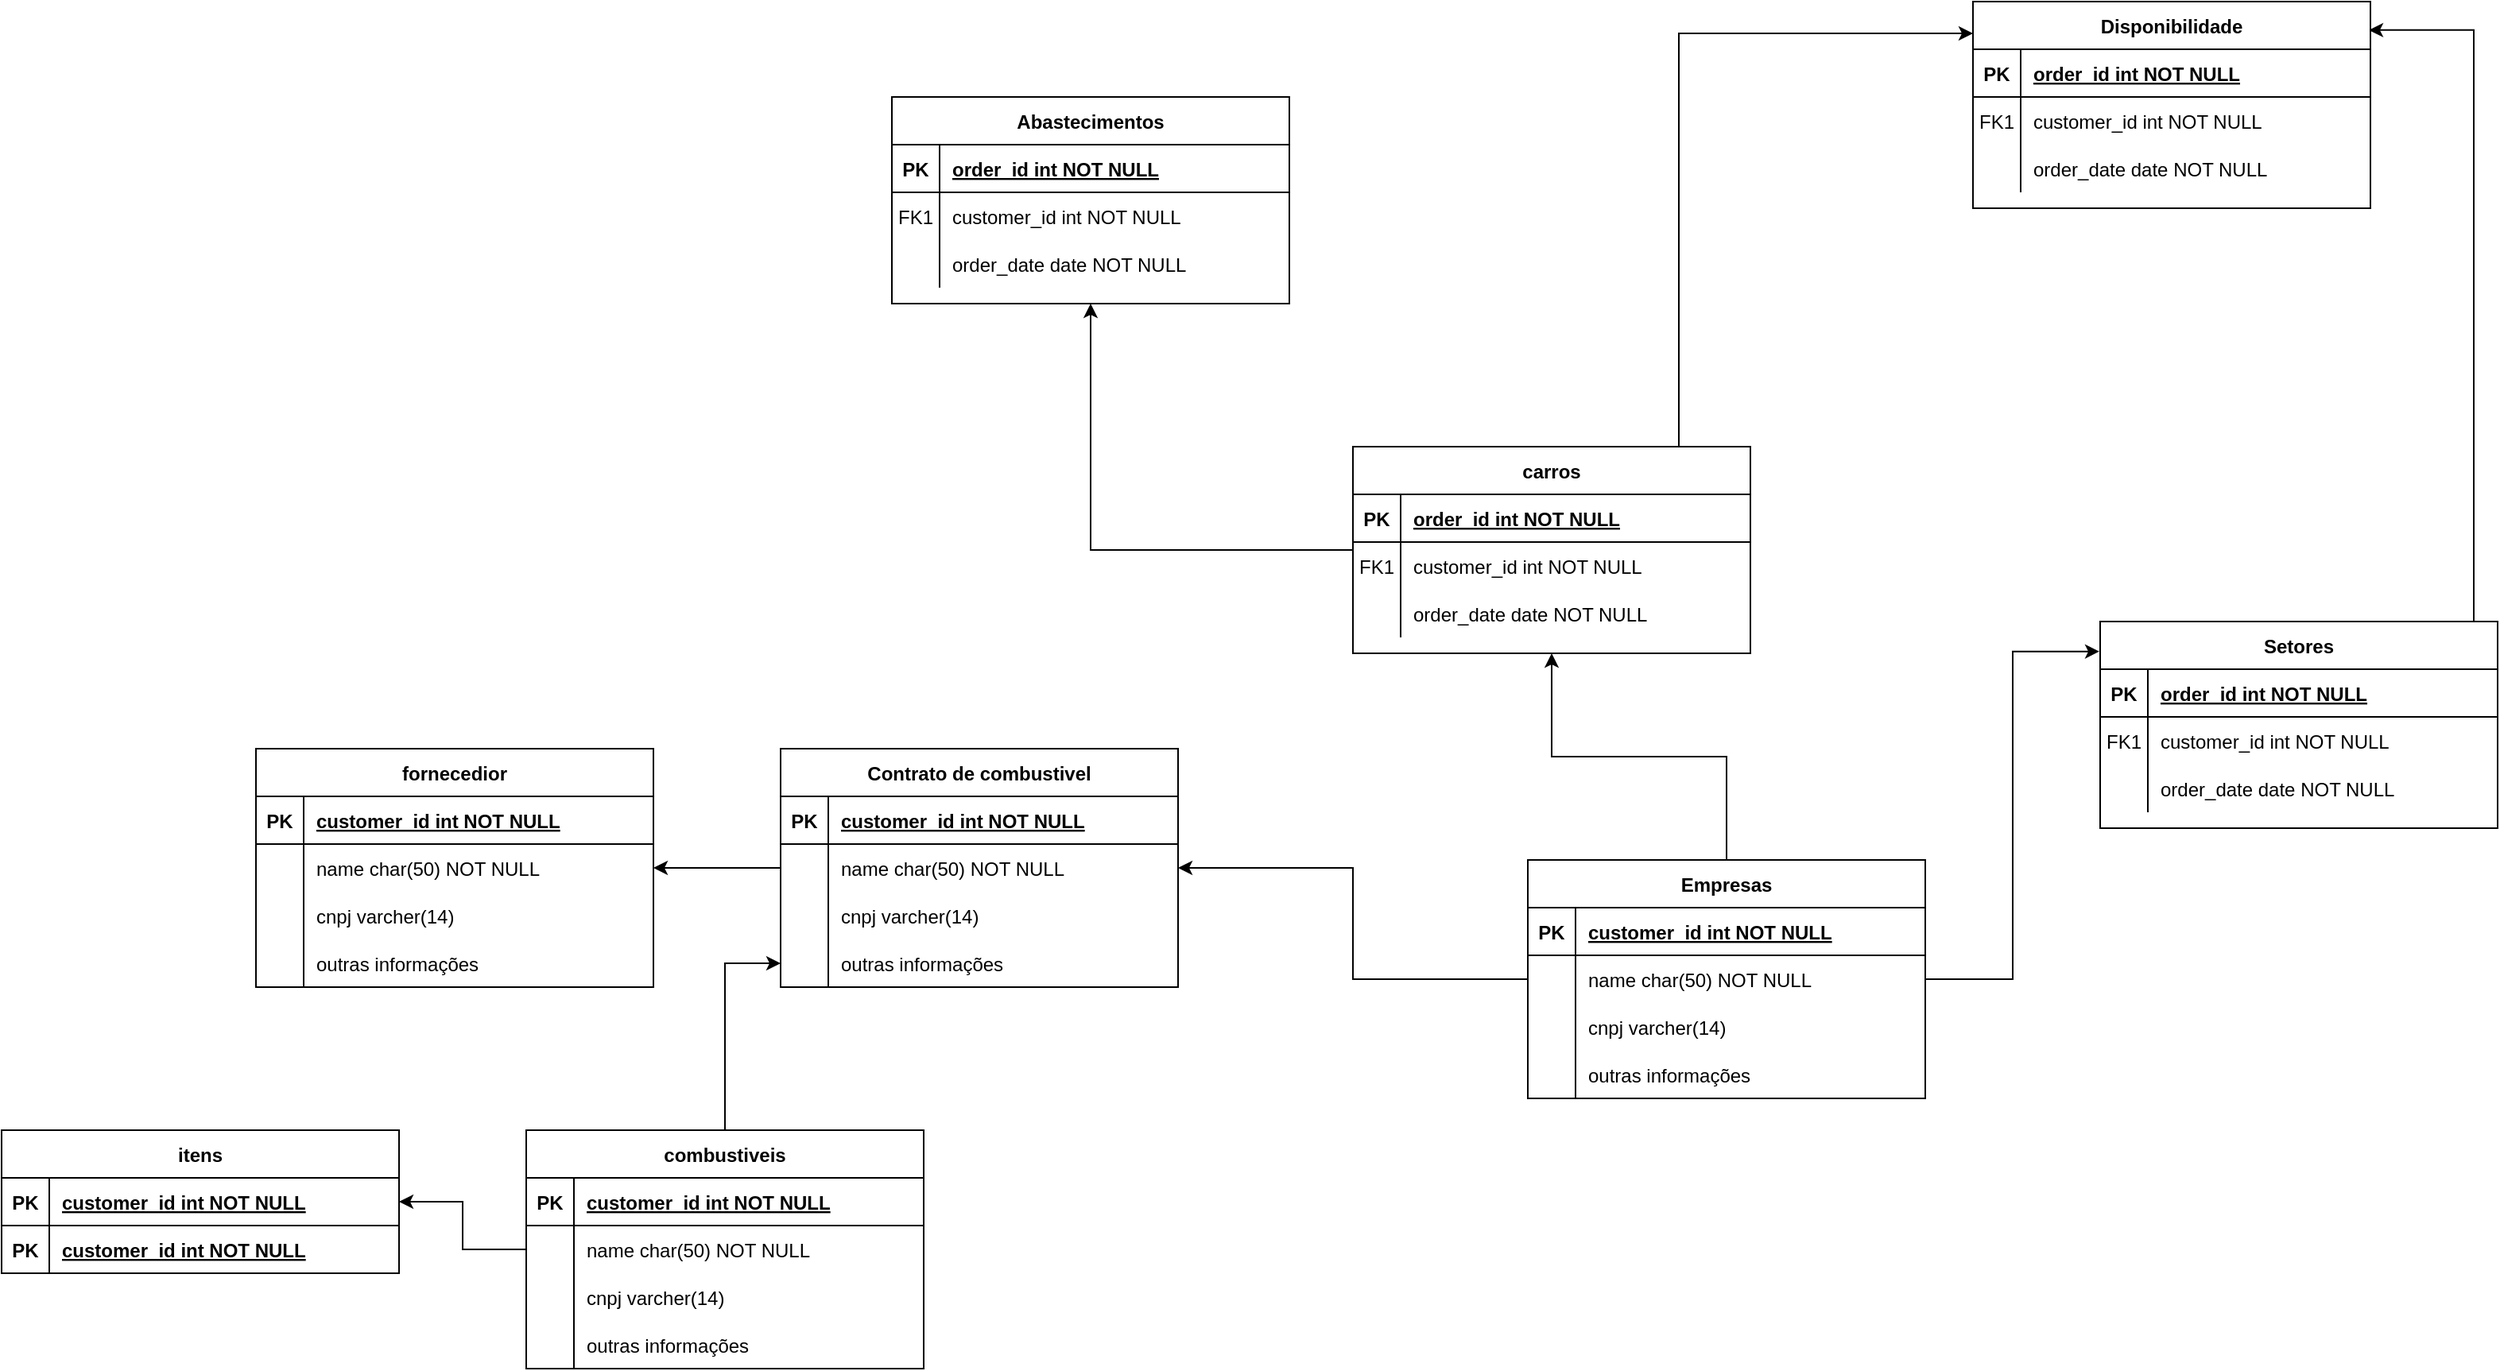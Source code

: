 <mxfile version="21.6.5" type="device">
  <diagram id="R2lEEEUBdFMjLlhIrx00" name="Page-1">
    <mxGraphModel dx="1722" dy="467" grid="1" gridSize="10" guides="1" tooltips="1" connect="1" arrows="1" fold="1" page="1" pageScale="1" pageWidth="850" pageHeight="1100" math="0" shadow="0" extFonts="Permanent Marker^https://fonts.googleapis.com/css?family=Permanent+Marker">
      <root>
        <mxCell id="0" />
        <mxCell id="1" parent="0" />
        <mxCell id="VkAJvDZH0SVFJSqNeJIF-37" style="edgeStyle=orthogonalEdgeStyle;rounded=0;orthogonalLoop=1;jettySize=auto;html=1;entryX=0.996;entryY=0.138;entryDx=0;entryDy=0;entryPerimeter=0;" parent="1" source="C-vyLk0tnHw3VtMMgP7b-2" target="VkAJvDZH0SVFJSqNeJIF-24" edge="1">
          <mxGeometry relative="1" as="geometry">
            <Array as="points">
              <mxPoint x="705" y="108" />
            </Array>
          </mxGeometry>
        </mxCell>
        <mxCell id="C-vyLk0tnHw3VtMMgP7b-2" value="Setores" style="shape=table;startSize=30;container=1;collapsible=1;childLayout=tableLayout;fixedRows=1;rowLines=0;fontStyle=1;align=center;resizeLast=1;" parent="1" vertex="1">
          <mxGeometry x="470" y="480" width="250" height="130" as="geometry" />
        </mxCell>
        <mxCell id="C-vyLk0tnHw3VtMMgP7b-3" value="" style="shape=partialRectangle;collapsible=0;dropTarget=0;pointerEvents=0;fillColor=none;points=[[0,0.5],[1,0.5]];portConstraint=eastwest;top=0;left=0;right=0;bottom=1;" parent="C-vyLk0tnHw3VtMMgP7b-2" vertex="1">
          <mxGeometry y="30" width="250" height="30" as="geometry" />
        </mxCell>
        <mxCell id="C-vyLk0tnHw3VtMMgP7b-4" value="PK" style="shape=partialRectangle;overflow=hidden;connectable=0;fillColor=none;top=0;left=0;bottom=0;right=0;fontStyle=1;" parent="C-vyLk0tnHw3VtMMgP7b-3" vertex="1">
          <mxGeometry width="30" height="30" as="geometry">
            <mxRectangle width="30" height="30" as="alternateBounds" />
          </mxGeometry>
        </mxCell>
        <mxCell id="C-vyLk0tnHw3VtMMgP7b-5" value="order_id int NOT NULL " style="shape=partialRectangle;overflow=hidden;connectable=0;fillColor=none;top=0;left=0;bottom=0;right=0;align=left;spacingLeft=6;fontStyle=5;" parent="C-vyLk0tnHw3VtMMgP7b-3" vertex="1">
          <mxGeometry x="30" width="220" height="30" as="geometry">
            <mxRectangle width="220" height="30" as="alternateBounds" />
          </mxGeometry>
        </mxCell>
        <mxCell id="C-vyLk0tnHw3VtMMgP7b-6" value="" style="shape=partialRectangle;collapsible=0;dropTarget=0;pointerEvents=0;fillColor=none;points=[[0,0.5],[1,0.5]];portConstraint=eastwest;top=0;left=0;right=0;bottom=0;" parent="C-vyLk0tnHw3VtMMgP7b-2" vertex="1">
          <mxGeometry y="60" width="250" height="30" as="geometry" />
        </mxCell>
        <mxCell id="C-vyLk0tnHw3VtMMgP7b-7" value="FK1" style="shape=partialRectangle;overflow=hidden;connectable=0;fillColor=none;top=0;left=0;bottom=0;right=0;" parent="C-vyLk0tnHw3VtMMgP7b-6" vertex="1">
          <mxGeometry width="30" height="30" as="geometry">
            <mxRectangle width="30" height="30" as="alternateBounds" />
          </mxGeometry>
        </mxCell>
        <mxCell id="C-vyLk0tnHw3VtMMgP7b-8" value="customer_id int NOT NULL" style="shape=partialRectangle;overflow=hidden;connectable=0;fillColor=none;top=0;left=0;bottom=0;right=0;align=left;spacingLeft=6;" parent="C-vyLk0tnHw3VtMMgP7b-6" vertex="1">
          <mxGeometry x="30" width="220" height="30" as="geometry">
            <mxRectangle width="220" height="30" as="alternateBounds" />
          </mxGeometry>
        </mxCell>
        <mxCell id="C-vyLk0tnHw3VtMMgP7b-9" value="" style="shape=partialRectangle;collapsible=0;dropTarget=0;pointerEvents=0;fillColor=none;points=[[0,0.5],[1,0.5]];portConstraint=eastwest;top=0;left=0;right=0;bottom=0;" parent="C-vyLk0tnHw3VtMMgP7b-2" vertex="1">
          <mxGeometry y="90" width="250" height="30" as="geometry" />
        </mxCell>
        <mxCell id="C-vyLk0tnHw3VtMMgP7b-10" value="" style="shape=partialRectangle;overflow=hidden;connectable=0;fillColor=none;top=0;left=0;bottom=0;right=0;" parent="C-vyLk0tnHw3VtMMgP7b-9" vertex="1">
          <mxGeometry width="30" height="30" as="geometry">
            <mxRectangle width="30" height="30" as="alternateBounds" />
          </mxGeometry>
        </mxCell>
        <mxCell id="C-vyLk0tnHw3VtMMgP7b-11" value="order_date date NOT NULL" style="shape=partialRectangle;overflow=hidden;connectable=0;fillColor=none;top=0;left=0;bottom=0;right=0;align=left;spacingLeft=6;" parent="C-vyLk0tnHw3VtMMgP7b-9" vertex="1">
          <mxGeometry x="30" width="220" height="30" as="geometry">
            <mxRectangle width="220" height="30" as="alternateBounds" />
          </mxGeometry>
        </mxCell>
        <mxCell id="VkAJvDZH0SVFJSqNeJIF-63" value="" style="edgeStyle=orthogonalEdgeStyle;rounded=0;orthogonalLoop=1;jettySize=auto;html=1;" parent="1" source="C-vyLk0tnHw3VtMMgP7b-23" target="VkAJvDZH0SVFJSqNeJIF-50" edge="1">
          <mxGeometry relative="1" as="geometry" />
        </mxCell>
        <mxCell id="VkAJvDZH0SVFJSqNeJIF-64" style="edgeStyle=orthogonalEdgeStyle;rounded=0;orthogonalLoop=1;jettySize=auto;html=1;entryX=-0.002;entryY=0.145;entryDx=0;entryDy=0;entryPerimeter=0;" parent="1" source="C-vyLk0tnHw3VtMMgP7b-23" target="C-vyLk0tnHw3VtMMgP7b-2" edge="1">
          <mxGeometry relative="1" as="geometry" />
        </mxCell>
        <mxCell id="VkAJvDZH0SVFJSqNeJIF-68" style="edgeStyle=orthogonalEdgeStyle;rounded=0;orthogonalLoop=1;jettySize=auto;html=1;entryX=0.5;entryY=1;entryDx=0;entryDy=0;" parent="1" source="C-vyLk0tnHw3VtMMgP7b-23" target="VkAJvDZH0SVFJSqNeJIF-14" edge="1">
          <mxGeometry relative="1" as="geometry" />
        </mxCell>
        <mxCell id="C-vyLk0tnHw3VtMMgP7b-23" value="Empresas" style="shape=table;startSize=30;container=1;collapsible=1;childLayout=tableLayout;fixedRows=1;rowLines=0;fontStyle=1;align=center;resizeLast=1;" parent="1" vertex="1">
          <mxGeometry x="110" y="630" width="250" height="150" as="geometry" />
        </mxCell>
        <mxCell id="C-vyLk0tnHw3VtMMgP7b-24" value="" style="shape=partialRectangle;collapsible=0;dropTarget=0;pointerEvents=0;fillColor=none;points=[[0,0.5],[1,0.5]];portConstraint=eastwest;top=0;left=0;right=0;bottom=1;" parent="C-vyLk0tnHw3VtMMgP7b-23" vertex="1">
          <mxGeometry y="30" width="250" height="30" as="geometry" />
        </mxCell>
        <mxCell id="C-vyLk0tnHw3VtMMgP7b-25" value="PK" style="shape=partialRectangle;overflow=hidden;connectable=0;fillColor=none;top=0;left=0;bottom=0;right=0;fontStyle=1;" parent="C-vyLk0tnHw3VtMMgP7b-24" vertex="1">
          <mxGeometry width="30" height="30" as="geometry">
            <mxRectangle width="30" height="30" as="alternateBounds" />
          </mxGeometry>
        </mxCell>
        <mxCell id="C-vyLk0tnHw3VtMMgP7b-26" value="customer_id int NOT NULL " style="shape=partialRectangle;overflow=hidden;connectable=0;fillColor=none;top=0;left=0;bottom=0;right=0;align=left;spacingLeft=6;fontStyle=5;" parent="C-vyLk0tnHw3VtMMgP7b-24" vertex="1">
          <mxGeometry x="30" width="220" height="30" as="geometry">
            <mxRectangle width="220" height="30" as="alternateBounds" />
          </mxGeometry>
        </mxCell>
        <mxCell id="C-vyLk0tnHw3VtMMgP7b-27" value="" style="shape=partialRectangle;collapsible=0;dropTarget=0;pointerEvents=0;fillColor=none;points=[[0,0.5],[1,0.5]];portConstraint=eastwest;top=0;left=0;right=0;bottom=0;" parent="C-vyLk0tnHw3VtMMgP7b-23" vertex="1">
          <mxGeometry y="60" width="250" height="30" as="geometry" />
        </mxCell>
        <mxCell id="C-vyLk0tnHw3VtMMgP7b-28" value="" style="shape=partialRectangle;overflow=hidden;connectable=0;fillColor=none;top=0;left=0;bottom=0;right=0;" parent="C-vyLk0tnHw3VtMMgP7b-27" vertex="1">
          <mxGeometry width="30" height="30" as="geometry">
            <mxRectangle width="30" height="30" as="alternateBounds" />
          </mxGeometry>
        </mxCell>
        <mxCell id="C-vyLk0tnHw3VtMMgP7b-29" value="name char(50) NOT NULL" style="shape=partialRectangle;overflow=hidden;connectable=0;fillColor=none;top=0;left=0;bottom=0;right=0;align=left;spacingLeft=6;" parent="C-vyLk0tnHw3VtMMgP7b-27" vertex="1">
          <mxGeometry x="30" width="220" height="30" as="geometry">
            <mxRectangle width="220" height="30" as="alternateBounds" />
          </mxGeometry>
        </mxCell>
        <mxCell id="VkAJvDZH0SVFJSqNeJIF-8" value="" style="shape=partialRectangle;collapsible=0;dropTarget=0;pointerEvents=0;fillColor=none;points=[[0,0.5],[1,0.5]];portConstraint=eastwest;top=0;left=0;right=0;bottom=0;" parent="C-vyLk0tnHw3VtMMgP7b-23" vertex="1">
          <mxGeometry y="90" width="250" height="30" as="geometry" />
        </mxCell>
        <mxCell id="VkAJvDZH0SVFJSqNeJIF-9" value="" style="shape=partialRectangle;overflow=hidden;connectable=0;fillColor=none;top=0;left=0;bottom=0;right=0;" parent="VkAJvDZH0SVFJSqNeJIF-8" vertex="1">
          <mxGeometry width="30" height="30" as="geometry">
            <mxRectangle width="30" height="30" as="alternateBounds" />
          </mxGeometry>
        </mxCell>
        <mxCell id="VkAJvDZH0SVFJSqNeJIF-10" value="cnpj varcher(14)" style="shape=partialRectangle;overflow=hidden;connectable=0;fillColor=none;top=0;left=0;bottom=0;right=0;align=left;spacingLeft=6;" parent="VkAJvDZH0SVFJSqNeJIF-8" vertex="1">
          <mxGeometry x="30" width="220" height="30" as="geometry">
            <mxRectangle width="220" height="30" as="alternateBounds" />
          </mxGeometry>
        </mxCell>
        <mxCell id="VkAJvDZH0SVFJSqNeJIF-11" value="" style="shape=partialRectangle;collapsible=0;dropTarget=0;pointerEvents=0;fillColor=none;points=[[0,0.5],[1,0.5]];portConstraint=eastwest;top=0;left=0;right=0;bottom=0;" parent="C-vyLk0tnHw3VtMMgP7b-23" vertex="1">
          <mxGeometry y="120" width="250" height="30" as="geometry" />
        </mxCell>
        <mxCell id="VkAJvDZH0SVFJSqNeJIF-12" value="" style="shape=partialRectangle;overflow=hidden;connectable=0;fillColor=none;top=0;left=0;bottom=0;right=0;" parent="VkAJvDZH0SVFJSqNeJIF-11" vertex="1">
          <mxGeometry width="30" height="30" as="geometry">
            <mxRectangle width="30" height="30" as="alternateBounds" />
          </mxGeometry>
        </mxCell>
        <mxCell id="VkAJvDZH0SVFJSqNeJIF-13" value="outras informações" style="shape=partialRectangle;overflow=hidden;connectable=0;fillColor=none;top=0;left=0;bottom=0;right=0;align=left;spacingLeft=6;" parent="VkAJvDZH0SVFJSqNeJIF-11" vertex="1">
          <mxGeometry x="30" width="220" height="30" as="geometry">
            <mxRectangle width="220" height="30" as="alternateBounds" />
          </mxGeometry>
        </mxCell>
        <mxCell id="VkAJvDZH0SVFJSqNeJIF-34" value="" style="edgeStyle=orthogonalEdgeStyle;rounded=0;orthogonalLoop=1;jettySize=auto;html=1;" parent="1" source="VkAJvDZH0SVFJSqNeJIF-14" target="VkAJvDZH0SVFJSqNeJIF-24" edge="1">
          <mxGeometry relative="1" as="geometry">
            <Array as="points">
              <mxPoint x="205" y="110" />
            </Array>
          </mxGeometry>
        </mxCell>
        <mxCell id="VkAJvDZH0SVFJSqNeJIF-49" value="" style="edgeStyle=orthogonalEdgeStyle;rounded=0;orthogonalLoop=1;jettySize=auto;html=1;" parent="1" source="VkAJvDZH0SVFJSqNeJIF-14" target="VkAJvDZH0SVFJSqNeJIF-39" edge="1">
          <mxGeometry relative="1" as="geometry" />
        </mxCell>
        <mxCell id="VkAJvDZH0SVFJSqNeJIF-14" value="carros" style="shape=table;startSize=30;container=1;collapsible=1;childLayout=tableLayout;fixedRows=1;rowLines=0;fontStyle=1;align=center;resizeLast=1;" parent="1" vertex="1">
          <mxGeometry y="370" width="250" height="130" as="geometry" />
        </mxCell>
        <mxCell id="VkAJvDZH0SVFJSqNeJIF-15" value="" style="shape=partialRectangle;collapsible=0;dropTarget=0;pointerEvents=0;fillColor=none;points=[[0,0.5],[1,0.5]];portConstraint=eastwest;top=0;left=0;right=0;bottom=1;" parent="VkAJvDZH0SVFJSqNeJIF-14" vertex="1">
          <mxGeometry y="30" width="250" height="30" as="geometry" />
        </mxCell>
        <mxCell id="VkAJvDZH0SVFJSqNeJIF-16" value="PK" style="shape=partialRectangle;overflow=hidden;connectable=0;fillColor=none;top=0;left=0;bottom=0;right=0;fontStyle=1;" parent="VkAJvDZH0SVFJSqNeJIF-15" vertex="1">
          <mxGeometry width="30" height="30" as="geometry">
            <mxRectangle width="30" height="30" as="alternateBounds" />
          </mxGeometry>
        </mxCell>
        <mxCell id="VkAJvDZH0SVFJSqNeJIF-17" value="order_id int NOT NULL " style="shape=partialRectangle;overflow=hidden;connectable=0;fillColor=none;top=0;left=0;bottom=0;right=0;align=left;spacingLeft=6;fontStyle=5;" parent="VkAJvDZH0SVFJSqNeJIF-15" vertex="1">
          <mxGeometry x="30" width="220" height="30" as="geometry">
            <mxRectangle width="220" height="30" as="alternateBounds" />
          </mxGeometry>
        </mxCell>
        <mxCell id="VkAJvDZH0SVFJSqNeJIF-18" value="" style="shape=partialRectangle;collapsible=0;dropTarget=0;pointerEvents=0;fillColor=none;points=[[0,0.5],[1,0.5]];portConstraint=eastwest;top=0;left=0;right=0;bottom=0;" parent="VkAJvDZH0SVFJSqNeJIF-14" vertex="1">
          <mxGeometry y="60" width="250" height="30" as="geometry" />
        </mxCell>
        <mxCell id="VkAJvDZH0SVFJSqNeJIF-19" value="FK1" style="shape=partialRectangle;overflow=hidden;connectable=0;fillColor=none;top=0;left=0;bottom=0;right=0;" parent="VkAJvDZH0SVFJSqNeJIF-18" vertex="1">
          <mxGeometry width="30" height="30" as="geometry">
            <mxRectangle width="30" height="30" as="alternateBounds" />
          </mxGeometry>
        </mxCell>
        <mxCell id="VkAJvDZH0SVFJSqNeJIF-20" value="customer_id int NOT NULL" style="shape=partialRectangle;overflow=hidden;connectable=0;fillColor=none;top=0;left=0;bottom=0;right=0;align=left;spacingLeft=6;" parent="VkAJvDZH0SVFJSqNeJIF-18" vertex="1">
          <mxGeometry x="30" width="220" height="30" as="geometry">
            <mxRectangle width="220" height="30" as="alternateBounds" />
          </mxGeometry>
        </mxCell>
        <mxCell id="VkAJvDZH0SVFJSqNeJIF-21" value="" style="shape=partialRectangle;collapsible=0;dropTarget=0;pointerEvents=0;fillColor=none;points=[[0,0.5],[1,0.5]];portConstraint=eastwest;top=0;left=0;right=0;bottom=0;" parent="VkAJvDZH0SVFJSqNeJIF-14" vertex="1">
          <mxGeometry y="90" width="250" height="30" as="geometry" />
        </mxCell>
        <mxCell id="VkAJvDZH0SVFJSqNeJIF-22" value="" style="shape=partialRectangle;overflow=hidden;connectable=0;fillColor=none;top=0;left=0;bottom=0;right=0;" parent="VkAJvDZH0SVFJSqNeJIF-21" vertex="1">
          <mxGeometry width="30" height="30" as="geometry">
            <mxRectangle width="30" height="30" as="alternateBounds" />
          </mxGeometry>
        </mxCell>
        <mxCell id="VkAJvDZH0SVFJSqNeJIF-23" value="order_date date NOT NULL" style="shape=partialRectangle;overflow=hidden;connectable=0;fillColor=none;top=0;left=0;bottom=0;right=0;align=left;spacingLeft=6;" parent="VkAJvDZH0SVFJSqNeJIF-21" vertex="1">
          <mxGeometry x="30" width="220" height="30" as="geometry">
            <mxRectangle width="220" height="30" as="alternateBounds" />
          </mxGeometry>
        </mxCell>
        <mxCell id="VkAJvDZH0SVFJSqNeJIF-24" value="Disponibilidade" style="shape=table;startSize=30;container=1;collapsible=1;childLayout=tableLayout;fixedRows=1;rowLines=0;fontStyle=1;align=center;resizeLast=1;" parent="1" vertex="1">
          <mxGeometry x="390" y="90" width="250" height="130" as="geometry" />
        </mxCell>
        <mxCell id="VkAJvDZH0SVFJSqNeJIF-25" value="" style="shape=partialRectangle;collapsible=0;dropTarget=0;pointerEvents=0;fillColor=none;points=[[0,0.5],[1,0.5]];portConstraint=eastwest;top=0;left=0;right=0;bottom=1;" parent="VkAJvDZH0SVFJSqNeJIF-24" vertex="1">
          <mxGeometry y="30" width="250" height="30" as="geometry" />
        </mxCell>
        <mxCell id="VkAJvDZH0SVFJSqNeJIF-26" value="PK" style="shape=partialRectangle;overflow=hidden;connectable=0;fillColor=none;top=0;left=0;bottom=0;right=0;fontStyle=1;" parent="VkAJvDZH0SVFJSqNeJIF-25" vertex="1">
          <mxGeometry width="30" height="30" as="geometry">
            <mxRectangle width="30" height="30" as="alternateBounds" />
          </mxGeometry>
        </mxCell>
        <mxCell id="VkAJvDZH0SVFJSqNeJIF-27" value="order_id int NOT NULL " style="shape=partialRectangle;overflow=hidden;connectable=0;fillColor=none;top=0;left=0;bottom=0;right=0;align=left;spacingLeft=6;fontStyle=5;" parent="VkAJvDZH0SVFJSqNeJIF-25" vertex="1">
          <mxGeometry x="30" width="220" height="30" as="geometry">
            <mxRectangle width="220" height="30" as="alternateBounds" />
          </mxGeometry>
        </mxCell>
        <mxCell id="VkAJvDZH0SVFJSqNeJIF-28" value="" style="shape=partialRectangle;collapsible=0;dropTarget=0;pointerEvents=0;fillColor=none;points=[[0,0.5],[1,0.5]];portConstraint=eastwest;top=0;left=0;right=0;bottom=0;" parent="VkAJvDZH0SVFJSqNeJIF-24" vertex="1">
          <mxGeometry y="60" width="250" height="30" as="geometry" />
        </mxCell>
        <mxCell id="VkAJvDZH0SVFJSqNeJIF-29" value="FK1" style="shape=partialRectangle;overflow=hidden;connectable=0;fillColor=none;top=0;left=0;bottom=0;right=0;" parent="VkAJvDZH0SVFJSqNeJIF-28" vertex="1">
          <mxGeometry width="30" height="30" as="geometry">
            <mxRectangle width="30" height="30" as="alternateBounds" />
          </mxGeometry>
        </mxCell>
        <mxCell id="VkAJvDZH0SVFJSqNeJIF-30" value="customer_id int NOT NULL" style="shape=partialRectangle;overflow=hidden;connectable=0;fillColor=none;top=0;left=0;bottom=0;right=0;align=left;spacingLeft=6;" parent="VkAJvDZH0SVFJSqNeJIF-28" vertex="1">
          <mxGeometry x="30" width="220" height="30" as="geometry">
            <mxRectangle width="220" height="30" as="alternateBounds" />
          </mxGeometry>
        </mxCell>
        <mxCell id="VkAJvDZH0SVFJSqNeJIF-31" value="" style="shape=partialRectangle;collapsible=0;dropTarget=0;pointerEvents=0;fillColor=none;points=[[0,0.5],[1,0.5]];portConstraint=eastwest;top=0;left=0;right=0;bottom=0;" parent="VkAJvDZH0SVFJSqNeJIF-24" vertex="1">
          <mxGeometry y="90" width="250" height="30" as="geometry" />
        </mxCell>
        <mxCell id="VkAJvDZH0SVFJSqNeJIF-32" value="" style="shape=partialRectangle;overflow=hidden;connectable=0;fillColor=none;top=0;left=0;bottom=0;right=0;" parent="VkAJvDZH0SVFJSqNeJIF-31" vertex="1">
          <mxGeometry width="30" height="30" as="geometry">
            <mxRectangle width="30" height="30" as="alternateBounds" />
          </mxGeometry>
        </mxCell>
        <mxCell id="VkAJvDZH0SVFJSqNeJIF-33" value="order_date date NOT NULL" style="shape=partialRectangle;overflow=hidden;connectable=0;fillColor=none;top=0;left=0;bottom=0;right=0;align=left;spacingLeft=6;" parent="VkAJvDZH0SVFJSqNeJIF-31" vertex="1">
          <mxGeometry x="30" width="220" height="30" as="geometry">
            <mxRectangle width="220" height="30" as="alternateBounds" />
          </mxGeometry>
        </mxCell>
        <mxCell id="VkAJvDZH0SVFJSqNeJIF-39" value="Abastecimentos" style="shape=table;startSize=30;container=1;collapsible=1;childLayout=tableLayout;fixedRows=1;rowLines=0;fontStyle=1;align=center;resizeLast=1;" parent="1" vertex="1">
          <mxGeometry x="-290" y="150" width="250" height="130" as="geometry" />
        </mxCell>
        <mxCell id="VkAJvDZH0SVFJSqNeJIF-40" value="" style="shape=partialRectangle;collapsible=0;dropTarget=0;pointerEvents=0;fillColor=none;points=[[0,0.5],[1,0.5]];portConstraint=eastwest;top=0;left=0;right=0;bottom=1;" parent="VkAJvDZH0SVFJSqNeJIF-39" vertex="1">
          <mxGeometry y="30" width="250" height="30" as="geometry" />
        </mxCell>
        <mxCell id="VkAJvDZH0SVFJSqNeJIF-41" value="PK" style="shape=partialRectangle;overflow=hidden;connectable=0;fillColor=none;top=0;left=0;bottom=0;right=0;fontStyle=1;" parent="VkAJvDZH0SVFJSqNeJIF-40" vertex="1">
          <mxGeometry width="30" height="30" as="geometry">
            <mxRectangle width="30" height="30" as="alternateBounds" />
          </mxGeometry>
        </mxCell>
        <mxCell id="VkAJvDZH0SVFJSqNeJIF-42" value="order_id int NOT NULL " style="shape=partialRectangle;overflow=hidden;connectable=0;fillColor=none;top=0;left=0;bottom=0;right=0;align=left;spacingLeft=6;fontStyle=5;" parent="VkAJvDZH0SVFJSqNeJIF-40" vertex="1">
          <mxGeometry x="30" width="220" height="30" as="geometry">
            <mxRectangle width="220" height="30" as="alternateBounds" />
          </mxGeometry>
        </mxCell>
        <mxCell id="VkAJvDZH0SVFJSqNeJIF-43" value="" style="shape=partialRectangle;collapsible=0;dropTarget=0;pointerEvents=0;fillColor=none;points=[[0,0.5],[1,0.5]];portConstraint=eastwest;top=0;left=0;right=0;bottom=0;" parent="VkAJvDZH0SVFJSqNeJIF-39" vertex="1">
          <mxGeometry y="60" width="250" height="30" as="geometry" />
        </mxCell>
        <mxCell id="VkAJvDZH0SVFJSqNeJIF-44" value="FK1" style="shape=partialRectangle;overflow=hidden;connectable=0;fillColor=none;top=0;left=0;bottom=0;right=0;" parent="VkAJvDZH0SVFJSqNeJIF-43" vertex="1">
          <mxGeometry width="30" height="30" as="geometry">
            <mxRectangle width="30" height="30" as="alternateBounds" />
          </mxGeometry>
        </mxCell>
        <mxCell id="VkAJvDZH0SVFJSqNeJIF-45" value="customer_id int NOT NULL" style="shape=partialRectangle;overflow=hidden;connectable=0;fillColor=none;top=0;left=0;bottom=0;right=0;align=left;spacingLeft=6;" parent="VkAJvDZH0SVFJSqNeJIF-43" vertex="1">
          <mxGeometry x="30" width="220" height="30" as="geometry">
            <mxRectangle width="220" height="30" as="alternateBounds" />
          </mxGeometry>
        </mxCell>
        <mxCell id="VkAJvDZH0SVFJSqNeJIF-46" value="" style="shape=partialRectangle;collapsible=0;dropTarget=0;pointerEvents=0;fillColor=none;points=[[0,0.5],[1,0.5]];portConstraint=eastwest;top=0;left=0;right=0;bottom=0;" parent="VkAJvDZH0SVFJSqNeJIF-39" vertex="1">
          <mxGeometry y="90" width="250" height="30" as="geometry" />
        </mxCell>
        <mxCell id="VkAJvDZH0SVFJSqNeJIF-47" value="" style="shape=partialRectangle;overflow=hidden;connectable=0;fillColor=none;top=0;left=0;bottom=0;right=0;" parent="VkAJvDZH0SVFJSqNeJIF-46" vertex="1">
          <mxGeometry width="30" height="30" as="geometry">
            <mxRectangle width="30" height="30" as="alternateBounds" />
          </mxGeometry>
        </mxCell>
        <mxCell id="VkAJvDZH0SVFJSqNeJIF-48" value="order_date date NOT NULL" style="shape=partialRectangle;overflow=hidden;connectable=0;fillColor=none;top=0;left=0;bottom=0;right=0;align=left;spacingLeft=6;" parent="VkAJvDZH0SVFJSqNeJIF-46" vertex="1">
          <mxGeometry x="30" width="220" height="30" as="geometry">
            <mxRectangle width="220" height="30" as="alternateBounds" />
          </mxGeometry>
        </mxCell>
        <mxCell id="VkAJvDZH0SVFJSqNeJIF-82" value="" style="edgeStyle=orthogonalEdgeStyle;rounded=0;orthogonalLoop=1;jettySize=auto;html=1;" parent="1" source="VkAJvDZH0SVFJSqNeJIF-50" target="VkAJvDZH0SVFJSqNeJIF-69" edge="1">
          <mxGeometry relative="1" as="geometry" />
        </mxCell>
        <mxCell id="VkAJvDZH0SVFJSqNeJIF-50" value="Contrato de combustivel" style="shape=table;startSize=30;container=1;collapsible=1;childLayout=tableLayout;fixedRows=1;rowLines=0;fontStyle=1;align=center;resizeLast=1;" parent="1" vertex="1">
          <mxGeometry x="-360" y="560" width="250" height="150" as="geometry" />
        </mxCell>
        <mxCell id="VkAJvDZH0SVFJSqNeJIF-51" value="" style="shape=partialRectangle;collapsible=0;dropTarget=0;pointerEvents=0;fillColor=none;points=[[0,0.5],[1,0.5]];portConstraint=eastwest;top=0;left=0;right=0;bottom=1;" parent="VkAJvDZH0SVFJSqNeJIF-50" vertex="1">
          <mxGeometry y="30" width="250" height="30" as="geometry" />
        </mxCell>
        <mxCell id="VkAJvDZH0SVFJSqNeJIF-52" value="PK" style="shape=partialRectangle;overflow=hidden;connectable=0;fillColor=none;top=0;left=0;bottom=0;right=0;fontStyle=1;" parent="VkAJvDZH0SVFJSqNeJIF-51" vertex="1">
          <mxGeometry width="30" height="30" as="geometry">
            <mxRectangle width="30" height="30" as="alternateBounds" />
          </mxGeometry>
        </mxCell>
        <mxCell id="VkAJvDZH0SVFJSqNeJIF-53" value="customer_id int NOT NULL " style="shape=partialRectangle;overflow=hidden;connectable=0;fillColor=none;top=0;left=0;bottom=0;right=0;align=left;spacingLeft=6;fontStyle=5;" parent="VkAJvDZH0SVFJSqNeJIF-51" vertex="1">
          <mxGeometry x="30" width="220" height="30" as="geometry">
            <mxRectangle width="220" height="30" as="alternateBounds" />
          </mxGeometry>
        </mxCell>
        <mxCell id="VkAJvDZH0SVFJSqNeJIF-54" value="" style="shape=partialRectangle;collapsible=0;dropTarget=0;pointerEvents=0;fillColor=none;points=[[0,0.5],[1,0.5]];portConstraint=eastwest;top=0;left=0;right=0;bottom=0;" parent="VkAJvDZH0SVFJSqNeJIF-50" vertex="1">
          <mxGeometry y="60" width="250" height="30" as="geometry" />
        </mxCell>
        <mxCell id="VkAJvDZH0SVFJSqNeJIF-55" value="" style="shape=partialRectangle;overflow=hidden;connectable=0;fillColor=none;top=0;left=0;bottom=0;right=0;" parent="VkAJvDZH0SVFJSqNeJIF-54" vertex="1">
          <mxGeometry width="30" height="30" as="geometry">
            <mxRectangle width="30" height="30" as="alternateBounds" />
          </mxGeometry>
        </mxCell>
        <mxCell id="VkAJvDZH0SVFJSqNeJIF-56" value="name char(50) NOT NULL" style="shape=partialRectangle;overflow=hidden;connectable=0;fillColor=none;top=0;left=0;bottom=0;right=0;align=left;spacingLeft=6;" parent="VkAJvDZH0SVFJSqNeJIF-54" vertex="1">
          <mxGeometry x="30" width="220" height="30" as="geometry">
            <mxRectangle width="220" height="30" as="alternateBounds" />
          </mxGeometry>
        </mxCell>
        <mxCell id="VkAJvDZH0SVFJSqNeJIF-57" value="" style="shape=partialRectangle;collapsible=0;dropTarget=0;pointerEvents=0;fillColor=none;points=[[0,0.5],[1,0.5]];portConstraint=eastwest;top=0;left=0;right=0;bottom=0;" parent="VkAJvDZH0SVFJSqNeJIF-50" vertex="1">
          <mxGeometry y="90" width="250" height="30" as="geometry" />
        </mxCell>
        <mxCell id="VkAJvDZH0SVFJSqNeJIF-58" value="" style="shape=partialRectangle;overflow=hidden;connectable=0;fillColor=none;top=0;left=0;bottom=0;right=0;" parent="VkAJvDZH0SVFJSqNeJIF-57" vertex="1">
          <mxGeometry width="30" height="30" as="geometry">
            <mxRectangle width="30" height="30" as="alternateBounds" />
          </mxGeometry>
        </mxCell>
        <mxCell id="VkAJvDZH0SVFJSqNeJIF-59" value="cnpj varcher(14)" style="shape=partialRectangle;overflow=hidden;connectable=0;fillColor=none;top=0;left=0;bottom=0;right=0;align=left;spacingLeft=6;" parent="VkAJvDZH0SVFJSqNeJIF-57" vertex="1">
          <mxGeometry x="30" width="220" height="30" as="geometry">
            <mxRectangle width="220" height="30" as="alternateBounds" />
          </mxGeometry>
        </mxCell>
        <mxCell id="VkAJvDZH0SVFJSqNeJIF-60" value="" style="shape=partialRectangle;collapsible=0;dropTarget=0;pointerEvents=0;fillColor=none;points=[[0,0.5],[1,0.5]];portConstraint=eastwest;top=0;left=0;right=0;bottom=0;" parent="VkAJvDZH0SVFJSqNeJIF-50" vertex="1">
          <mxGeometry y="120" width="250" height="30" as="geometry" />
        </mxCell>
        <mxCell id="VkAJvDZH0SVFJSqNeJIF-61" value="" style="shape=partialRectangle;overflow=hidden;connectable=0;fillColor=none;top=0;left=0;bottom=0;right=0;" parent="VkAJvDZH0SVFJSqNeJIF-60" vertex="1">
          <mxGeometry width="30" height="30" as="geometry">
            <mxRectangle width="30" height="30" as="alternateBounds" />
          </mxGeometry>
        </mxCell>
        <mxCell id="VkAJvDZH0SVFJSqNeJIF-62" value="outras informações" style="shape=partialRectangle;overflow=hidden;connectable=0;fillColor=none;top=0;left=0;bottom=0;right=0;align=left;spacingLeft=6;" parent="VkAJvDZH0SVFJSqNeJIF-60" vertex="1">
          <mxGeometry x="30" width="220" height="30" as="geometry">
            <mxRectangle width="220" height="30" as="alternateBounds" />
          </mxGeometry>
        </mxCell>
        <mxCell id="VkAJvDZH0SVFJSqNeJIF-69" value="fornecedior" style="shape=table;startSize=30;container=1;collapsible=1;childLayout=tableLayout;fixedRows=1;rowLines=0;fontStyle=1;align=center;resizeLast=1;" parent="1" vertex="1">
          <mxGeometry x="-690" y="560" width="250" height="150" as="geometry" />
        </mxCell>
        <mxCell id="VkAJvDZH0SVFJSqNeJIF-70" value="" style="shape=partialRectangle;collapsible=0;dropTarget=0;pointerEvents=0;fillColor=none;points=[[0,0.5],[1,0.5]];portConstraint=eastwest;top=0;left=0;right=0;bottom=1;" parent="VkAJvDZH0SVFJSqNeJIF-69" vertex="1">
          <mxGeometry y="30" width="250" height="30" as="geometry" />
        </mxCell>
        <mxCell id="VkAJvDZH0SVFJSqNeJIF-71" value="PK" style="shape=partialRectangle;overflow=hidden;connectable=0;fillColor=none;top=0;left=0;bottom=0;right=0;fontStyle=1;" parent="VkAJvDZH0SVFJSqNeJIF-70" vertex="1">
          <mxGeometry width="30" height="30" as="geometry">
            <mxRectangle width="30" height="30" as="alternateBounds" />
          </mxGeometry>
        </mxCell>
        <mxCell id="VkAJvDZH0SVFJSqNeJIF-72" value="customer_id int NOT NULL " style="shape=partialRectangle;overflow=hidden;connectable=0;fillColor=none;top=0;left=0;bottom=0;right=0;align=left;spacingLeft=6;fontStyle=5;" parent="VkAJvDZH0SVFJSqNeJIF-70" vertex="1">
          <mxGeometry x="30" width="220" height="30" as="geometry">
            <mxRectangle width="220" height="30" as="alternateBounds" />
          </mxGeometry>
        </mxCell>
        <mxCell id="VkAJvDZH0SVFJSqNeJIF-73" value="" style="shape=partialRectangle;collapsible=0;dropTarget=0;pointerEvents=0;fillColor=none;points=[[0,0.5],[1,0.5]];portConstraint=eastwest;top=0;left=0;right=0;bottom=0;" parent="VkAJvDZH0SVFJSqNeJIF-69" vertex="1">
          <mxGeometry y="60" width="250" height="30" as="geometry" />
        </mxCell>
        <mxCell id="VkAJvDZH0SVFJSqNeJIF-74" value="" style="shape=partialRectangle;overflow=hidden;connectable=0;fillColor=none;top=0;left=0;bottom=0;right=0;" parent="VkAJvDZH0SVFJSqNeJIF-73" vertex="1">
          <mxGeometry width="30" height="30" as="geometry">
            <mxRectangle width="30" height="30" as="alternateBounds" />
          </mxGeometry>
        </mxCell>
        <mxCell id="VkAJvDZH0SVFJSqNeJIF-75" value="name char(50) NOT NULL" style="shape=partialRectangle;overflow=hidden;connectable=0;fillColor=none;top=0;left=0;bottom=0;right=0;align=left;spacingLeft=6;" parent="VkAJvDZH0SVFJSqNeJIF-73" vertex="1">
          <mxGeometry x="30" width="220" height="30" as="geometry">
            <mxRectangle width="220" height="30" as="alternateBounds" />
          </mxGeometry>
        </mxCell>
        <mxCell id="VkAJvDZH0SVFJSqNeJIF-76" value="" style="shape=partialRectangle;collapsible=0;dropTarget=0;pointerEvents=0;fillColor=none;points=[[0,0.5],[1,0.5]];portConstraint=eastwest;top=0;left=0;right=0;bottom=0;" parent="VkAJvDZH0SVFJSqNeJIF-69" vertex="1">
          <mxGeometry y="90" width="250" height="30" as="geometry" />
        </mxCell>
        <mxCell id="VkAJvDZH0SVFJSqNeJIF-77" value="" style="shape=partialRectangle;overflow=hidden;connectable=0;fillColor=none;top=0;left=0;bottom=0;right=0;" parent="VkAJvDZH0SVFJSqNeJIF-76" vertex="1">
          <mxGeometry width="30" height="30" as="geometry">
            <mxRectangle width="30" height="30" as="alternateBounds" />
          </mxGeometry>
        </mxCell>
        <mxCell id="VkAJvDZH0SVFJSqNeJIF-78" value="cnpj varcher(14)" style="shape=partialRectangle;overflow=hidden;connectable=0;fillColor=none;top=0;left=0;bottom=0;right=0;align=left;spacingLeft=6;" parent="VkAJvDZH0SVFJSqNeJIF-76" vertex="1">
          <mxGeometry x="30" width="220" height="30" as="geometry">
            <mxRectangle width="220" height="30" as="alternateBounds" />
          </mxGeometry>
        </mxCell>
        <mxCell id="VkAJvDZH0SVFJSqNeJIF-79" value="" style="shape=partialRectangle;collapsible=0;dropTarget=0;pointerEvents=0;fillColor=none;points=[[0,0.5],[1,0.5]];portConstraint=eastwest;top=0;left=0;right=0;bottom=0;" parent="VkAJvDZH0SVFJSqNeJIF-69" vertex="1">
          <mxGeometry y="120" width="250" height="30" as="geometry" />
        </mxCell>
        <mxCell id="VkAJvDZH0SVFJSqNeJIF-80" value="" style="shape=partialRectangle;overflow=hidden;connectable=0;fillColor=none;top=0;left=0;bottom=0;right=0;" parent="VkAJvDZH0SVFJSqNeJIF-79" vertex="1">
          <mxGeometry width="30" height="30" as="geometry">
            <mxRectangle width="30" height="30" as="alternateBounds" />
          </mxGeometry>
        </mxCell>
        <mxCell id="VkAJvDZH0SVFJSqNeJIF-81" value="outras informações" style="shape=partialRectangle;overflow=hidden;connectable=0;fillColor=none;top=0;left=0;bottom=0;right=0;align=left;spacingLeft=6;" parent="VkAJvDZH0SVFJSqNeJIF-79" vertex="1">
          <mxGeometry x="30" width="220" height="30" as="geometry">
            <mxRectangle width="220" height="30" as="alternateBounds" />
          </mxGeometry>
        </mxCell>
        <mxCell id="at9Qk6l3SMyvjSL0_tPK-29" value="" style="edgeStyle=orthogonalEdgeStyle;rounded=0;orthogonalLoop=1;jettySize=auto;html=1;" parent="1" source="at9Qk6l3SMyvjSL0_tPK-1" target="at9Qk6l3SMyvjSL0_tPK-16" edge="1">
          <mxGeometry relative="1" as="geometry" />
        </mxCell>
        <mxCell id="at9Qk6l3SMyvjSL0_tPK-30" style="edgeStyle=orthogonalEdgeStyle;rounded=0;orthogonalLoop=1;jettySize=auto;html=1;" parent="1" source="at9Qk6l3SMyvjSL0_tPK-1" target="VkAJvDZH0SVFJSqNeJIF-60" edge="1">
          <mxGeometry relative="1" as="geometry" />
        </mxCell>
        <mxCell id="at9Qk6l3SMyvjSL0_tPK-1" value="combustiveis" style="shape=table;startSize=30;container=1;collapsible=1;childLayout=tableLayout;fixedRows=1;rowLines=0;fontStyle=1;align=center;resizeLast=1;" parent="1" vertex="1">
          <mxGeometry x="-520" y="800" width="250" height="150" as="geometry" />
        </mxCell>
        <mxCell id="at9Qk6l3SMyvjSL0_tPK-2" value="" style="shape=partialRectangle;collapsible=0;dropTarget=0;pointerEvents=0;fillColor=none;points=[[0,0.5],[1,0.5]];portConstraint=eastwest;top=0;left=0;right=0;bottom=1;" parent="at9Qk6l3SMyvjSL0_tPK-1" vertex="1">
          <mxGeometry y="30" width="250" height="30" as="geometry" />
        </mxCell>
        <mxCell id="at9Qk6l3SMyvjSL0_tPK-3" value="PK" style="shape=partialRectangle;overflow=hidden;connectable=0;fillColor=none;top=0;left=0;bottom=0;right=0;fontStyle=1;" parent="at9Qk6l3SMyvjSL0_tPK-2" vertex="1">
          <mxGeometry width="30" height="30" as="geometry">
            <mxRectangle width="30" height="30" as="alternateBounds" />
          </mxGeometry>
        </mxCell>
        <mxCell id="at9Qk6l3SMyvjSL0_tPK-4" value="customer_id int NOT NULL " style="shape=partialRectangle;overflow=hidden;connectable=0;fillColor=none;top=0;left=0;bottom=0;right=0;align=left;spacingLeft=6;fontStyle=5;" parent="at9Qk6l3SMyvjSL0_tPK-2" vertex="1">
          <mxGeometry x="30" width="220" height="30" as="geometry">
            <mxRectangle width="220" height="30" as="alternateBounds" />
          </mxGeometry>
        </mxCell>
        <mxCell id="at9Qk6l3SMyvjSL0_tPK-5" value="" style="shape=partialRectangle;collapsible=0;dropTarget=0;pointerEvents=0;fillColor=none;points=[[0,0.5],[1,0.5]];portConstraint=eastwest;top=0;left=0;right=0;bottom=0;" parent="at9Qk6l3SMyvjSL0_tPK-1" vertex="1">
          <mxGeometry y="60" width="250" height="30" as="geometry" />
        </mxCell>
        <mxCell id="at9Qk6l3SMyvjSL0_tPK-6" value="" style="shape=partialRectangle;overflow=hidden;connectable=0;fillColor=none;top=0;left=0;bottom=0;right=0;" parent="at9Qk6l3SMyvjSL0_tPK-5" vertex="1">
          <mxGeometry width="30" height="30" as="geometry">
            <mxRectangle width="30" height="30" as="alternateBounds" />
          </mxGeometry>
        </mxCell>
        <mxCell id="at9Qk6l3SMyvjSL0_tPK-7" value="name char(50) NOT NULL" style="shape=partialRectangle;overflow=hidden;connectable=0;fillColor=none;top=0;left=0;bottom=0;right=0;align=left;spacingLeft=6;" parent="at9Qk6l3SMyvjSL0_tPK-5" vertex="1">
          <mxGeometry x="30" width="220" height="30" as="geometry">
            <mxRectangle width="220" height="30" as="alternateBounds" />
          </mxGeometry>
        </mxCell>
        <mxCell id="at9Qk6l3SMyvjSL0_tPK-8" value="" style="shape=partialRectangle;collapsible=0;dropTarget=0;pointerEvents=0;fillColor=none;points=[[0,0.5],[1,0.5]];portConstraint=eastwest;top=0;left=0;right=0;bottom=0;" parent="at9Qk6l3SMyvjSL0_tPK-1" vertex="1">
          <mxGeometry y="90" width="250" height="30" as="geometry" />
        </mxCell>
        <mxCell id="at9Qk6l3SMyvjSL0_tPK-9" value="" style="shape=partialRectangle;overflow=hidden;connectable=0;fillColor=none;top=0;left=0;bottom=0;right=0;" parent="at9Qk6l3SMyvjSL0_tPK-8" vertex="1">
          <mxGeometry width="30" height="30" as="geometry">
            <mxRectangle width="30" height="30" as="alternateBounds" />
          </mxGeometry>
        </mxCell>
        <mxCell id="at9Qk6l3SMyvjSL0_tPK-10" value="cnpj varcher(14)" style="shape=partialRectangle;overflow=hidden;connectable=0;fillColor=none;top=0;left=0;bottom=0;right=0;align=left;spacingLeft=6;" parent="at9Qk6l3SMyvjSL0_tPK-8" vertex="1">
          <mxGeometry x="30" width="220" height="30" as="geometry">
            <mxRectangle width="220" height="30" as="alternateBounds" />
          </mxGeometry>
        </mxCell>
        <mxCell id="at9Qk6l3SMyvjSL0_tPK-11" value="" style="shape=partialRectangle;collapsible=0;dropTarget=0;pointerEvents=0;fillColor=none;points=[[0,0.5],[1,0.5]];portConstraint=eastwest;top=0;left=0;right=0;bottom=0;" parent="at9Qk6l3SMyvjSL0_tPK-1" vertex="1">
          <mxGeometry y="120" width="250" height="30" as="geometry" />
        </mxCell>
        <mxCell id="at9Qk6l3SMyvjSL0_tPK-12" value="" style="shape=partialRectangle;overflow=hidden;connectable=0;fillColor=none;top=0;left=0;bottom=0;right=0;" parent="at9Qk6l3SMyvjSL0_tPK-11" vertex="1">
          <mxGeometry width="30" height="30" as="geometry">
            <mxRectangle width="30" height="30" as="alternateBounds" />
          </mxGeometry>
        </mxCell>
        <mxCell id="at9Qk6l3SMyvjSL0_tPK-13" value="outras informações" style="shape=partialRectangle;overflow=hidden;connectable=0;fillColor=none;top=0;left=0;bottom=0;right=0;align=left;spacingLeft=6;" parent="at9Qk6l3SMyvjSL0_tPK-11" vertex="1">
          <mxGeometry x="30" width="220" height="30" as="geometry">
            <mxRectangle width="220" height="30" as="alternateBounds" />
          </mxGeometry>
        </mxCell>
        <mxCell id="at9Qk6l3SMyvjSL0_tPK-16" value="itens" style="shape=table;startSize=30;container=1;collapsible=1;childLayout=tableLayout;fixedRows=1;rowLines=0;fontStyle=1;align=center;resizeLast=1;" parent="1" vertex="1">
          <mxGeometry x="-850" y="800" width="250" height="90" as="geometry" />
        </mxCell>
        <mxCell id="at9Qk6l3SMyvjSL0_tPK-17" value="" style="shape=partialRectangle;collapsible=0;dropTarget=0;pointerEvents=0;fillColor=none;points=[[0,0.5],[1,0.5]];portConstraint=eastwest;top=0;left=0;right=0;bottom=1;" parent="at9Qk6l3SMyvjSL0_tPK-16" vertex="1">
          <mxGeometry y="30" width="250" height="30" as="geometry" />
        </mxCell>
        <mxCell id="at9Qk6l3SMyvjSL0_tPK-18" value="PK" style="shape=partialRectangle;overflow=hidden;connectable=0;fillColor=none;top=0;left=0;bottom=0;right=0;fontStyle=1;" parent="at9Qk6l3SMyvjSL0_tPK-17" vertex="1">
          <mxGeometry width="30" height="30" as="geometry">
            <mxRectangle width="30" height="30" as="alternateBounds" />
          </mxGeometry>
        </mxCell>
        <mxCell id="at9Qk6l3SMyvjSL0_tPK-19" value="customer_id int NOT NULL " style="shape=partialRectangle;overflow=hidden;connectable=0;fillColor=none;top=0;left=0;bottom=0;right=0;align=left;spacingLeft=6;fontStyle=5;" parent="at9Qk6l3SMyvjSL0_tPK-17" vertex="1">
          <mxGeometry x="30" width="220" height="30" as="geometry">
            <mxRectangle width="220" height="30" as="alternateBounds" />
          </mxGeometry>
        </mxCell>
        <mxCell id="at9Qk6l3SMyvjSL0_tPK-34" value="" style="shape=partialRectangle;collapsible=0;dropTarget=0;pointerEvents=0;fillColor=none;points=[[0,0.5],[1,0.5]];portConstraint=eastwest;top=0;left=0;right=0;bottom=1;" parent="at9Qk6l3SMyvjSL0_tPK-16" vertex="1">
          <mxGeometry y="60" width="250" height="30" as="geometry" />
        </mxCell>
        <mxCell id="at9Qk6l3SMyvjSL0_tPK-35" value="PK" style="shape=partialRectangle;overflow=hidden;connectable=0;fillColor=none;top=0;left=0;bottom=0;right=0;fontStyle=1;" parent="at9Qk6l3SMyvjSL0_tPK-34" vertex="1">
          <mxGeometry width="30" height="30" as="geometry">
            <mxRectangle width="30" height="30" as="alternateBounds" />
          </mxGeometry>
        </mxCell>
        <mxCell id="at9Qk6l3SMyvjSL0_tPK-36" value="customer_id int NOT NULL " style="shape=partialRectangle;overflow=hidden;connectable=0;fillColor=none;top=0;left=0;bottom=0;right=0;align=left;spacingLeft=6;fontStyle=5;" parent="at9Qk6l3SMyvjSL0_tPK-34" vertex="1">
          <mxGeometry x="30" width="220" height="30" as="geometry">
            <mxRectangle width="220" height="30" as="alternateBounds" />
          </mxGeometry>
        </mxCell>
      </root>
    </mxGraphModel>
  </diagram>
</mxfile>
